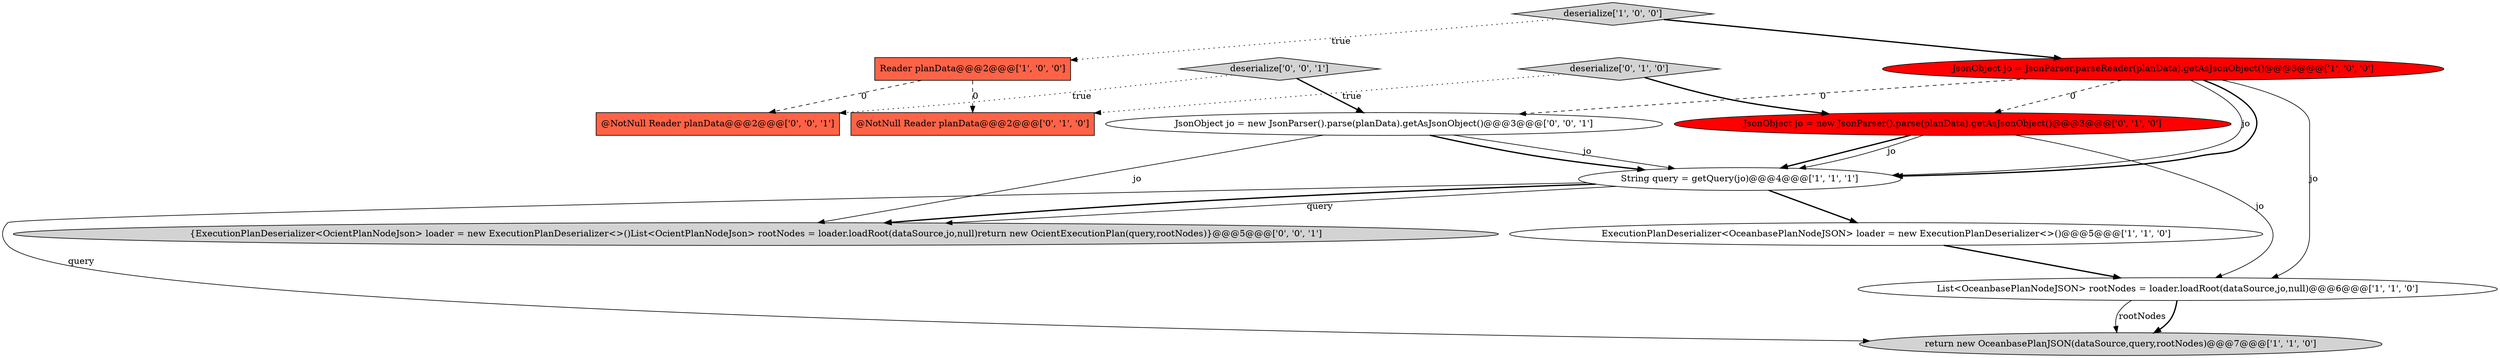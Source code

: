 digraph {
12 [style = filled, label = "JsonObject jo = new JsonParser().parse(planData).getAsJsonObject()@@@3@@@['0', '0', '1']", fillcolor = white, shape = ellipse image = "AAA0AAABBB3BBB"];
0 [style = filled, label = "ExecutionPlanDeserializer<OceanbasePlanNodeJSON> loader = new ExecutionPlanDeserializer<>()@@@5@@@['1', '1', '0']", fillcolor = white, shape = ellipse image = "AAA0AAABBB1BBB"];
4 [style = filled, label = "List<OceanbasePlanNodeJSON> rootNodes = loader.loadRoot(dataSource,jo,null)@@@6@@@['1', '1', '0']", fillcolor = white, shape = ellipse image = "AAA0AAABBB1BBB"];
8 [style = filled, label = "@NotNull Reader planData@@@2@@@['0', '1', '0']", fillcolor = tomato, shape = box image = "AAA1AAABBB2BBB"];
10 [style = filled, label = "@NotNull Reader planData@@@2@@@['0', '0', '1']", fillcolor = tomato, shape = box image = "AAA0AAABBB3BBB"];
13 [style = filled, label = "deserialize['0', '0', '1']", fillcolor = lightgray, shape = diamond image = "AAA0AAABBB3BBB"];
2 [style = filled, label = "return new OceanbasePlanJSON(dataSource,query,rootNodes)@@@7@@@['1', '1', '0']", fillcolor = lightgray, shape = ellipse image = "AAA0AAABBB1BBB"];
7 [style = filled, label = "JsonObject jo = new JsonParser().parse(planData).getAsJsonObject()@@@3@@@['0', '1', '0']", fillcolor = red, shape = ellipse image = "AAA1AAABBB2BBB"];
9 [style = filled, label = "deserialize['0', '1', '0']", fillcolor = lightgray, shape = diamond image = "AAA0AAABBB2BBB"];
3 [style = filled, label = "Reader planData@@@2@@@['1', '0', '0']", fillcolor = tomato, shape = box image = "AAA1AAABBB1BBB"];
5 [style = filled, label = "String query = getQuery(jo)@@@4@@@['1', '1', '1']", fillcolor = white, shape = ellipse image = "AAA0AAABBB1BBB"];
1 [style = filled, label = "deserialize['1', '0', '0']", fillcolor = lightgray, shape = diamond image = "AAA0AAABBB1BBB"];
11 [style = filled, label = "{ExecutionPlanDeserializer<OcientPlanNodeJson> loader = new ExecutionPlanDeserializer<>()List<OcientPlanNodeJson> rootNodes = loader.loadRoot(dataSource,jo,null)return new OcientExecutionPlan(query,rootNodes)}@@@5@@@['0', '0', '1']", fillcolor = lightgray, shape = ellipse image = "AAA0AAABBB3BBB"];
6 [style = filled, label = "JsonObject jo = JsonParser.parseReader(planData).getAsJsonObject()@@@3@@@['1', '0', '0']", fillcolor = red, shape = ellipse image = "AAA1AAABBB1BBB"];
12->5 [style = solid, label="jo"];
12->5 [style = bold, label=""];
12->11 [style = solid, label="jo"];
6->7 [style = dashed, label="0"];
5->11 [style = solid, label="query"];
6->4 [style = solid, label="jo"];
4->2 [style = bold, label=""];
9->7 [style = bold, label=""];
13->10 [style = dotted, label="true"];
6->5 [style = solid, label="jo"];
7->4 [style = solid, label="jo"];
9->8 [style = dotted, label="true"];
1->3 [style = dotted, label="true"];
6->12 [style = dashed, label="0"];
6->5 [style = bold, label=""];
7->5 [style = bold, label=""];
1->6 [style = bold, label=""];
13->12 [style = bold, label=""];
5->0 [style = bold, label=""];
7->5 [style = solid, label="jo"];
0->4 [style = bold, label=""];
5->2 [style = solid, label="query"];
3->8 [style = dashed, label="0"];
5->11 [style = bold, label=""];
3->10 [style = dashed, label="0"];
4->2 [style = solid, label="rootNodes"];
}
